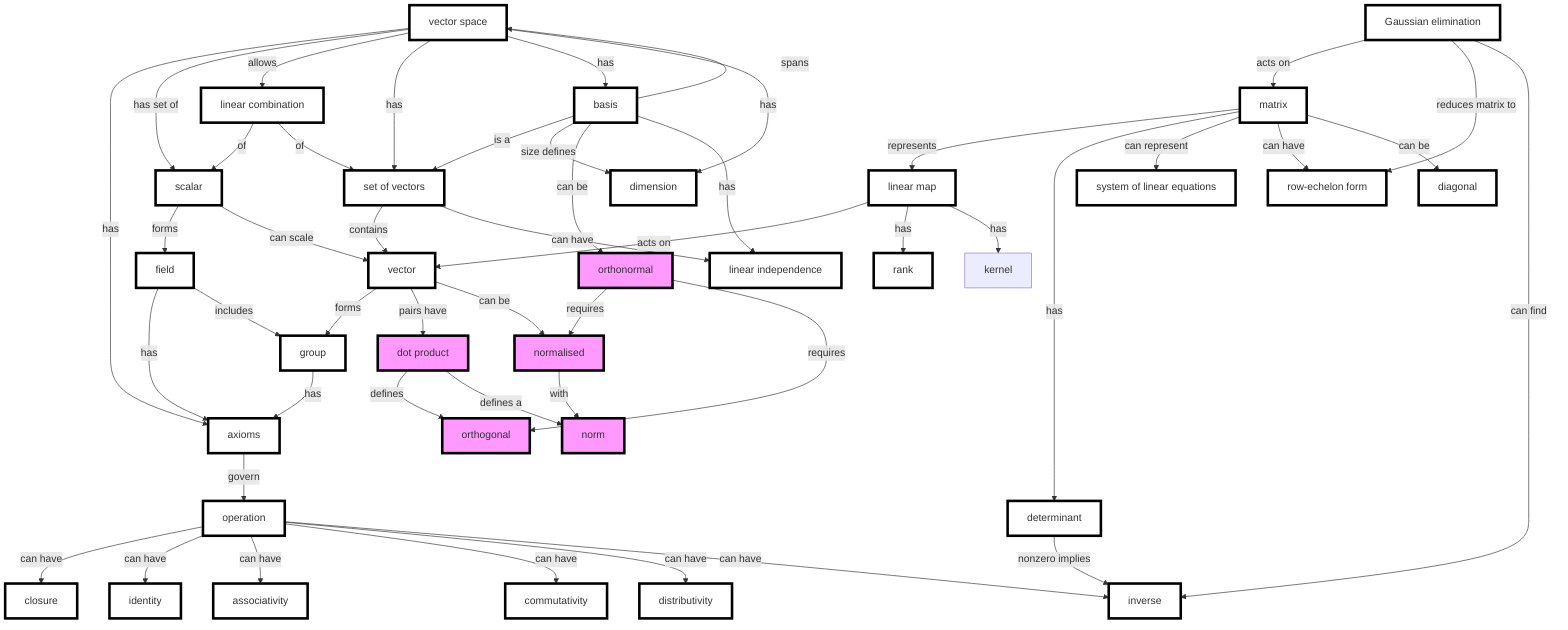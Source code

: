 graph TB
    op[operation]:::previous -- can have --> closure:::previous
    op -- can have --> identity:::previous
    op -- can have --> associativity:::previous
    op -- can have --> commutativity:::previous
    op -- can have --> distributivity:::previous
    op -- can have --> inverse:::previous


    scalar -- forms --> field

    scalar:::previous -- can scale --> vector:::previous

    vector:::previous -- forms --> group
    vector -- pairs have --> dp[dot product]
    dp:::today -- defines --> orthogonal:::today
    vector -- can be --> normalised
    normalised -- with --> norm:::today
    vs -- has --> axioms

    vs -- has set of --> scalar
    vs -- allows --> lincomb[linear combination]:::previous
    vs[vector space]:::previous -- has --> vectorset:::previous

    vs -- has --> basis:::previous

    vs -- has --> dimension:::previous

    vectorset -- contains --> vector
    basis -- spans --> vs
    lincomb -- of --> scalar
    lincomb -- of --> vectorset
    field:::previous -- has --> axioms
    group:::previous -- has --> axioms
    field -- includes --> group

    basis -- is a --> vectorset
    basis -- size defines --> dimension
    basis -- can be -->orthonormal
    orthonormal:::today -- requires --> normalised:::today

    orthonormal -- requires --> orthogonal:::today
    dp -- defines a --> norm

    lm[linear map]:::previous -- acts on --> vector
    matrix:::previous -- represents --> lm
    matrix -- has --> determinant:::previous
    determinant -- nonzero implies --> inverse
    matrix -- can represent --> lineq[system of linear equations]:::previous
    ge[Gaussian elimination] -- acts on --> matrix
    ge -- reduces matrix to --> ref[row-echelon form]
    matrix -- can have --> ref:::previous
    matrix -- can be --> diagonal:::previous

    vectorset[set of vectors]
    vectorset -- can have --> indep[linear independence]
    basis -- has --> indep:::previous
    lm -- has --> rank:::previous 
    lm -- has --> kernel
    ge:::previous  -- can find --> inverse
    axioms:::previous -- govern --> op

classDef today fill:#f9f,stroke:#000,stroke-width:4px;
classDef previous fill:#fff,stroke:#000,stroke-width:4px;